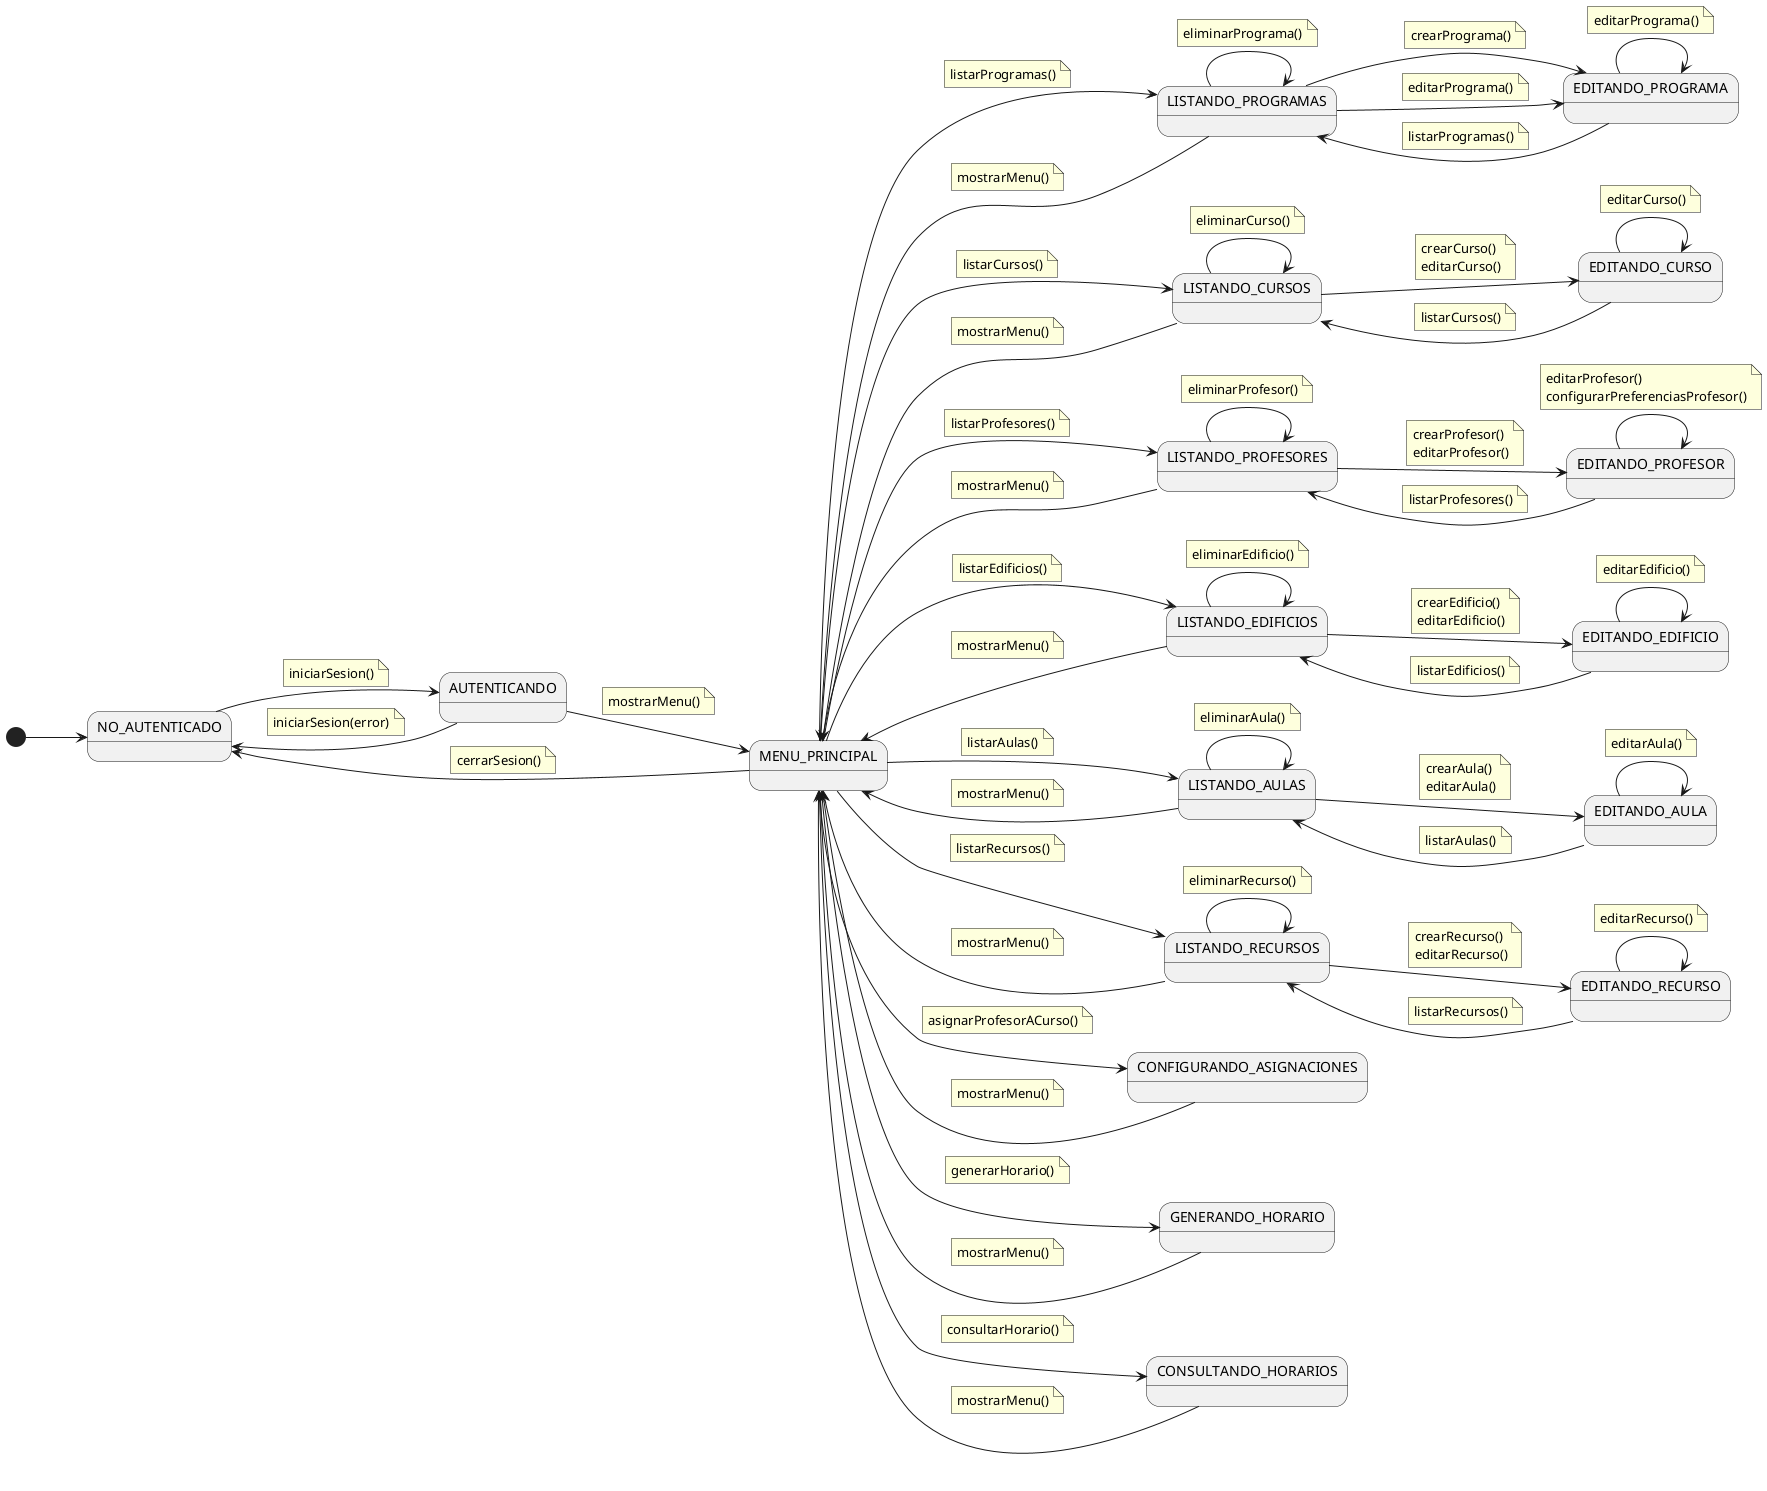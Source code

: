 @startuml

left to right direction

state "NO_AUTENTICADO" as NoAuth
state "AUTENTICANDO" as PreMenu
state "MENU_PRINCIPAL" as Menu

state "LISTANDO_PROGRAMAS" as ListProgramas
state "EDITANDO_PROGRAMA" as EditPrograma
state "LISTANDO_CURSOS" as ListCursos
state "EDITANDO_CURSO" as EditCurso
state "LISTANDO_PROFESORES" as ListProfesores
state "EDITANDO_PROFESOR" as EditProfesor
state "LISTANDO_EDIFICIOS" as ListEdificios
state "EDITANDO_EDIFICIO" as EditEdificio
state "LISTANDO_AULAS" as ListAulas
state "EDITANDO_AULA" as EditAula
state "LISTANDO_RECURSOS" as ListRecursos
state "EDITANDO_RECURSO" as EditRecurso

state "CONFIGURANDO_ASIGNACIONES" as Asignaciones
state "GENERANDO_HORARIO" as Generacion
state "CONSULTANDO_HORARIOS" as Consulta

[*] --> NoAuth

PreMenu --> NoAuth
    note on link
        iniciarSesion(error)
    end note

NoAuth --> PreMenu
    note on link
        iniciarSesion()
    end note

PreMenu --> Menu
    note on link
        mostrarMenu()
    end note

Menu --> NoAuth
    note on link
        cerrarSesion()
    end note

Menu --> ListProgramas
    note on link
        listarProgramas()
    end note

Menu --> ListCursos
    note on link
        listarCursos()
    end note

Menu --> ListProfesores
    note on link
        listarProfesores()
    end note

Menu --> ListEdificios
    note on link
        listarEdificios()
    end note

Menu --> ListAulas
    note on link
        listarAulas()
    end note

Menu --> ListRecursos
    note on link
        listarRecursos()
    end note

Menu --> Asignaciones
    note on link
        asignarProfesorACurso()
    end note

Menu --> Generacion
    note on link
        generarHorario()
    end note

Menu --> Consulta
    note on link
        consultarHorario()
    end note

ListProgramas --> EditPrograma
    note on link
        crearPrograma()
    end note

ListProgramas --> EditPrograma
    note on link
        editarPrograma()
    end note

ListProgramas --> ListProgramas
    note on link
        eliminarPrograma()
    end note

EditPrograma --> EditPrograma
    note on link
        editarPrograma()
    end note

EditPrograma --> ListProgramas
    note on link
        listarProgramas()
    end note

ListCursos --> EditCurso
    note on link
        crearCurso()
        editarCurso()
    end note

ListCursos --> ListCursos
    note on link
        eliminarCurso()
    end note

EditCurso --> EditCurso
    note on link
        editarCurso()
    end note

EditCurso --> ListCursos
    note on link
        listarCursos()
    end note

ListProfesores --> EditProfesor
    note on link
        crearProfesor()
        editarProfesor()
    end note

ListProfesores --> ListProfesores
    note on link
        eliminarProfesor()
    end note

EditProfesor --> EditProfesor
    note on link
        editarProfesor()
        configurarPreferenciasProfesor()
    end note

EditProfesor --> ListProfesores
    note on link
        listarProfesores()
    end note

ListEdificios --> EditEdificio
    note on link
        crearEdificio()
        editarEdificio()
    end note

ListEdificios --> ListEdificios
    note on link
        eliminarEdificio()
    end note

EditEdificio --> EditEdificio
    note on link
        editarEdificio()
    end note

EditEdificio --> ListEdificios
    note on link
        listarEdificios()
    end note

ListAulas --> EditAula
    note on link
        crearAula()
        editarAula()
    end note

ListAulas --> ListAulas
    note on link
        eliminarAula()
    end note

EditAula --> EditAula
    note on link
        editarAula()
    end note

EditAula --> ListAulas
    note on link
        listarAulas()
    end note

ListRecursos --> EditRecurso
    note on link
        crearRecurso()
        editarRecurso()
    end note

ListRecursos --> ListRecursos
    note on link
        eliminarRecurso()
    end note

EditRecurso --> EditRecurso
    note on link
        editarRecurso()
    end note

EditRecurso --> ListRecursos
    note on link
        listarRecursos()
    end note

ListProgramas --> Menu
    note on link
        mostrarMenu()
    end note

ListCursos --> Menu
    note on link
        mostrarMenu()
    end note

ListProfesores --> Menu
    note on link
        mostrarMenu()
    end note

ListEdificios --> Menu
    note on link
        mostrarMenu()
    end note

ListAulas --> Menu
    note on link
        mostrarMenu()
    end note

ListRecursos --> Menu
    note on link
        mostrarMenu()
    end note

Asignaciones --> Menu
    note on link
        mostrarMenu()
    end note

Generacion --> Menu
    note on link
        mostrarMenu()
    end note

Consulta --> Menu
    note on link
        mostrarMenu()
    end note

@enduml